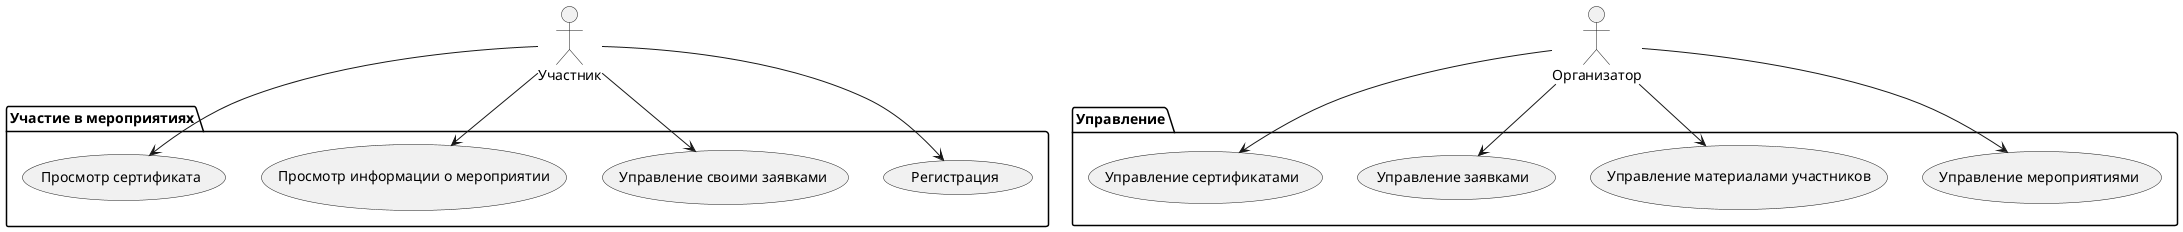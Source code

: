 @startuml

actor Участник as User
actor Организатор as Admin
package "Участие в мероприятиях" {
  usecase "Регистрация" as (Participate)
  usecase "Управление своими заявками" as (ManageOwnApplications)
  usecase "Просмотр информации о мероприятии" as (BrowseEvents)
  usecase "Просмотр сертификата" as (CheckCertificate)
}
package "Управление" {
  usecase "Управление мероприятиями" as (ManageEvents)
  usecase "Управление материалами участников" as (ManageMaterials)
  usecase "Управление заявками" as (ManageApllications)
  usecase "Управление сертификатами" as (ManageCertificates)

}
User --> (Participate)
User --> (ManageOwnApplications)
User --> (BrowseEvents)
User --> (CheckCertificate)
Admin --> (ManageEvents)
Admin --> (ManageMaterials)
Admin --> (ManageApllications)
Admin --> (ManageCertificates)

@enduml
